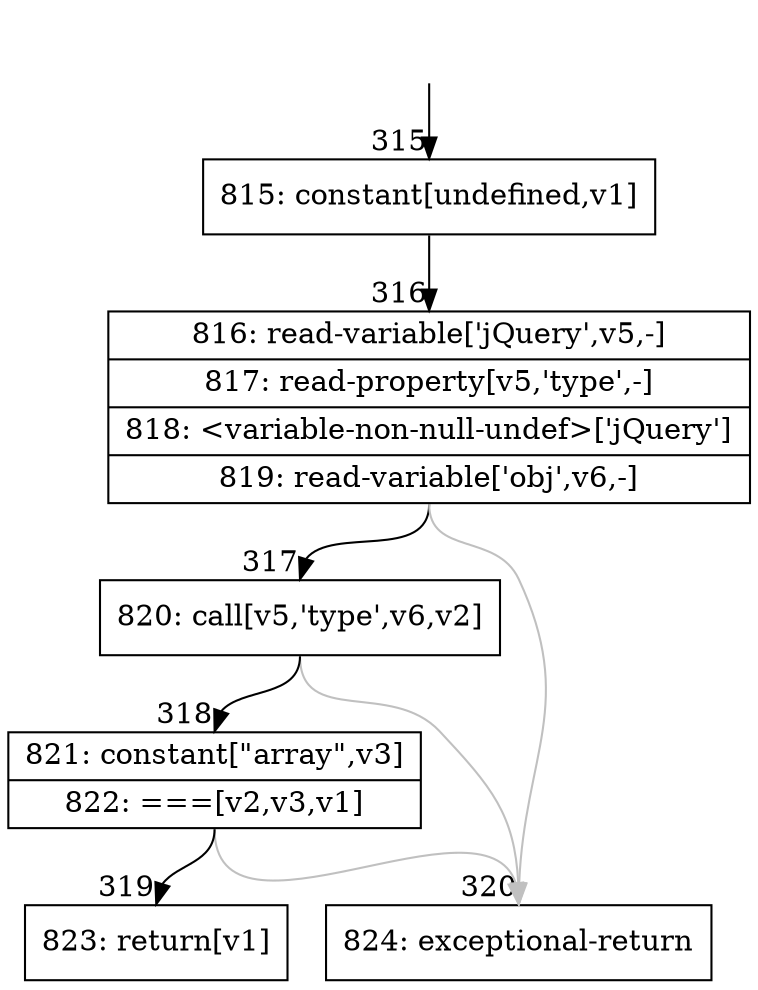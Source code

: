 digraph {
rankdir="TD"
BB_entry25[shape=none,label=""];
BB_entry25 -> BB315 [tailport=s, headport=n, headlabel="    315"]
BB315 [shape=record label="{815: constant[undefined,v1]}" ] 
BB315 -> BB316 [tailport=s, headport=n, headlabel="      316"]
BB316 [shape=record label="{816: read-variable['jQuery',v5,-]|817: read-property[v5,'type',-]|818: \<variable-non-null-undef\>['jQuery']|819: read-variable['obj',v6,-]}" ] 
BB316 -> BB317 [tailport=s, headport=n, headlabel="      317"]
BB316 -> BB320 [tailport=s, headport=n, color=gray, headlabel="      320"]
BB317 [shape=record label="{820: call[v5,'type',v6,v2]}" ] 
BB317 -> BB318 [tailport=s, headport=n, headlabel="      318"]
BB317 -> BB320 [tailport=s, headport=n, color=gray]
BB318 [shape=record label="{821: constant[\"array\",v3]|822: ===[v2,v3,v1]}" ] 
BB318 -> BB319 [tailport=s, headport=n, headlabel="      319"]
BB318 -> BB320 [tailport=s, headport=n, color=gray]
BB319 [shape=record label="{823: return[v1]}" ] 
BB320 [shape=record label="{824: exceptional-return}" ] 
}
